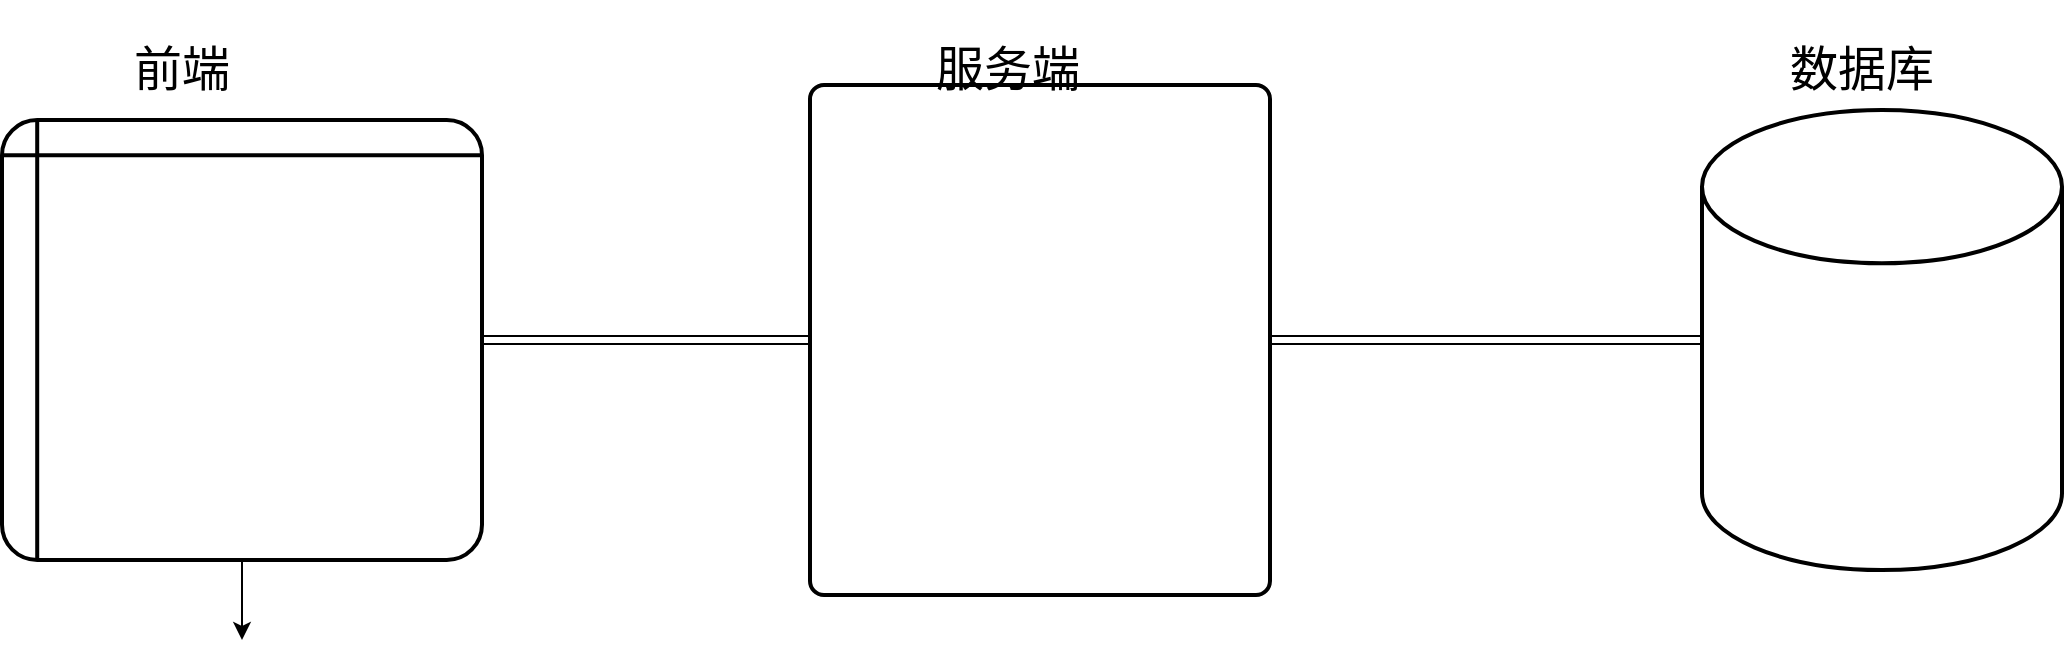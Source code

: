 <mxfile version="20.6.0" type="github">
  <diagram id="s7kY6uKwzNUNemtJ4oJT" name="Page-1">
    <mxGraphModel dx="1043" dy="1063" grid="1" gridSize="10" guides="1" tooltips="1" connect="1" arrows="1" fold="1" page="1" pageScale="1" pageWidth="827" pageHeight="1169" math="0" shadow="0">
      <root>
        <mxCell id="0" />
        <mxCell id="1" parent="0" />
        <mxCell id="yBTqvPYvoyjNAeLEWmMP-3" value="" style="shape=internalStorage;whiteSpace=wrap;html=1;dx=15;dy=15;rounded=1;arcSize=8;strokeWidth=2;" parent="1" vertex="1">
          <mxGeometry x="10" y="110" width="240" height="220" as="geometry" />
        </mxCell>
        <mxCell id="yBTqvPYvoyjNAeLEWmMP-6" value="" style="edgeStyle=orthogonalEdgeStyle;rounded=0;orthogonalLoop=1;jettySize=auto;html=1;shape=link;" parent="1" source="yBTqvPYvoyjNAeLEWmMP-4" target="yBTqvPYvoyjNAeLEWmMP-5" edge="1">
          <mxGeometry relative="1" as="geometry" />
        </mxCell>
        <mxCell id="yBTqvPYvoyjNAeLEWmMP-7" value="" style="edgeStyle=orthogonalEdgeStyle;rounded=0;orthogonalLoop=1;jettySize=auto;html=1;shape=link;" parent="1" source="yBTqvPYvoyjNAeLEWmMP-4" target="yBTqvPYvoyjNAeLEWmMP-3" edge="1">
          <mxGeometry relative="1" as="geometry" />
        </mxCell>
        <mxCell id="yBTqvPYvoyjNAeLEWmMP-4" value="" style="rounded=1;whiteSpace=wrap;html=1;absoluteArcSize=1;arcSize=14;strokeWidth=2;" parent="1" vertex="1">
          <mxGeometry x="414" y="92.5" width="230" height="255" as="geometry" />
        </mxCell>
        <mxCell id="yBTqvPYvoyjNAeLEWmMP-5" value="" style="strokeWidth=2;html=1;shape=mxgraph.flowchart.database;whiteSpace=wrap;" parent="1" vertex="1">
          <mxGeometry x="860" y="105" width="180" height="230" as="geometry" />
        </mxCell>
        <mxCell id="yBTqvPYvoyjNAeLEWmMP-8" value="&lt;font style=&quot;font-size: 24px;&quot;&gt;前端&lt;/font&gt;" style="text;html=1;strokeColor=none;fillColor=none;align=center;verticalAlign=middle;whiteSpace=wrap;rounded=0;" parent="1" vertex="1">
          <mxGeometry x="60" y="60" width="80" height="50" as="geometry" />
        </mxCell>
        <mxCell id="yBTqvPYvoyjNAeLEWmMP-9" value="&lt;font style=&quot;font-size: 24px;&quot;&gt;服务端&lt;/font&gt;" style="text;html=1;strokeColor=none;fillColor=none;align=center;verticalAlign=middle;whiteSpace=wrap;rounded=0;" parent="1" vertex="1">
          <mxGeometry x="460" y="70" width="106" height="30" as="geometry" />
        </mxCell>
        <mxCell id="yBTqvPYvoyjNAeLEWmMP-10" value="&lt;font style=&quot;font-size: 24px;&quot;&gt;数据库&lt;/font&gt;" style="text;html=1;strokeColor=none;fillColor=none;align=center;verticalAlign=middle;whiteSpace=wrap;rounded=0;" parent="1" vertex="1">
          <mxGeometry x="840" y="50" width="200" height="70" as="geometry" />
        </mxCell>
        <mxCell id="Hd0vg8nqzLbqBVVaWaFX-1" style="edgeStyle=orthogonalEdgeStyle;rounded=0;orthogonalLoop=1;jettySize=auto;html=1;exitX=0.5;exitY=1;exitDx=0;exitDy=0;" parent="1" source="yBTqvPYvoyjNAeLEWmMP-3" edge="1">
          <mxGeometry relative="1" as="geometry">
            <mxPoint x="130" y="370" as="targetPoint" />
          </mxGeometry>
        </mxCell>
      </root>
    </mxGraphModel>
  </diagram>
</mxfile>
